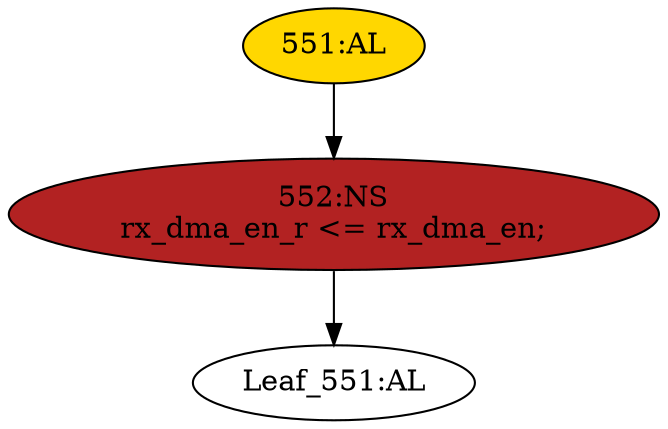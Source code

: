 strict digraph "" {
	node [label="\N"];
	"552:NS"	 [ast="<pyverilog.vparser.ast.NonblockingSubstitution object at 0x7fa020e95d50>",
		fillcolor=firebrick,
		label="552:NS
rx_dma_en_r <= rx_dma_en;",
		statements="[<pyverilog.vparser.ast.NonblockingSubstitution object at 0x7fa020e95d50>]",
		style=filled,
		typ=NonblockingSubstitution];
	"Leaf_551:AL"	 [def_var="['rx_dma_en_r']",
		label="Leaf_551:AL"];
	"552:NS" -> "Leaf_551:AL"	 [cond="[]",
		lineno=None];
	"551:AL"	 [ast="<pyverilog.vparser.ast.Always object at 0x7fa020e95f10>",
		clk_sens=True,
		fillcolor=gold,
		label="551:AL",
		sens="['clk']",
		statements="[]",
		style=filled,
		typ=Always,
		use_var="['rx_dma_en']"];
	"551:AL" -> "552:NS"	 [cond="[]",
		lineno=None];
}
